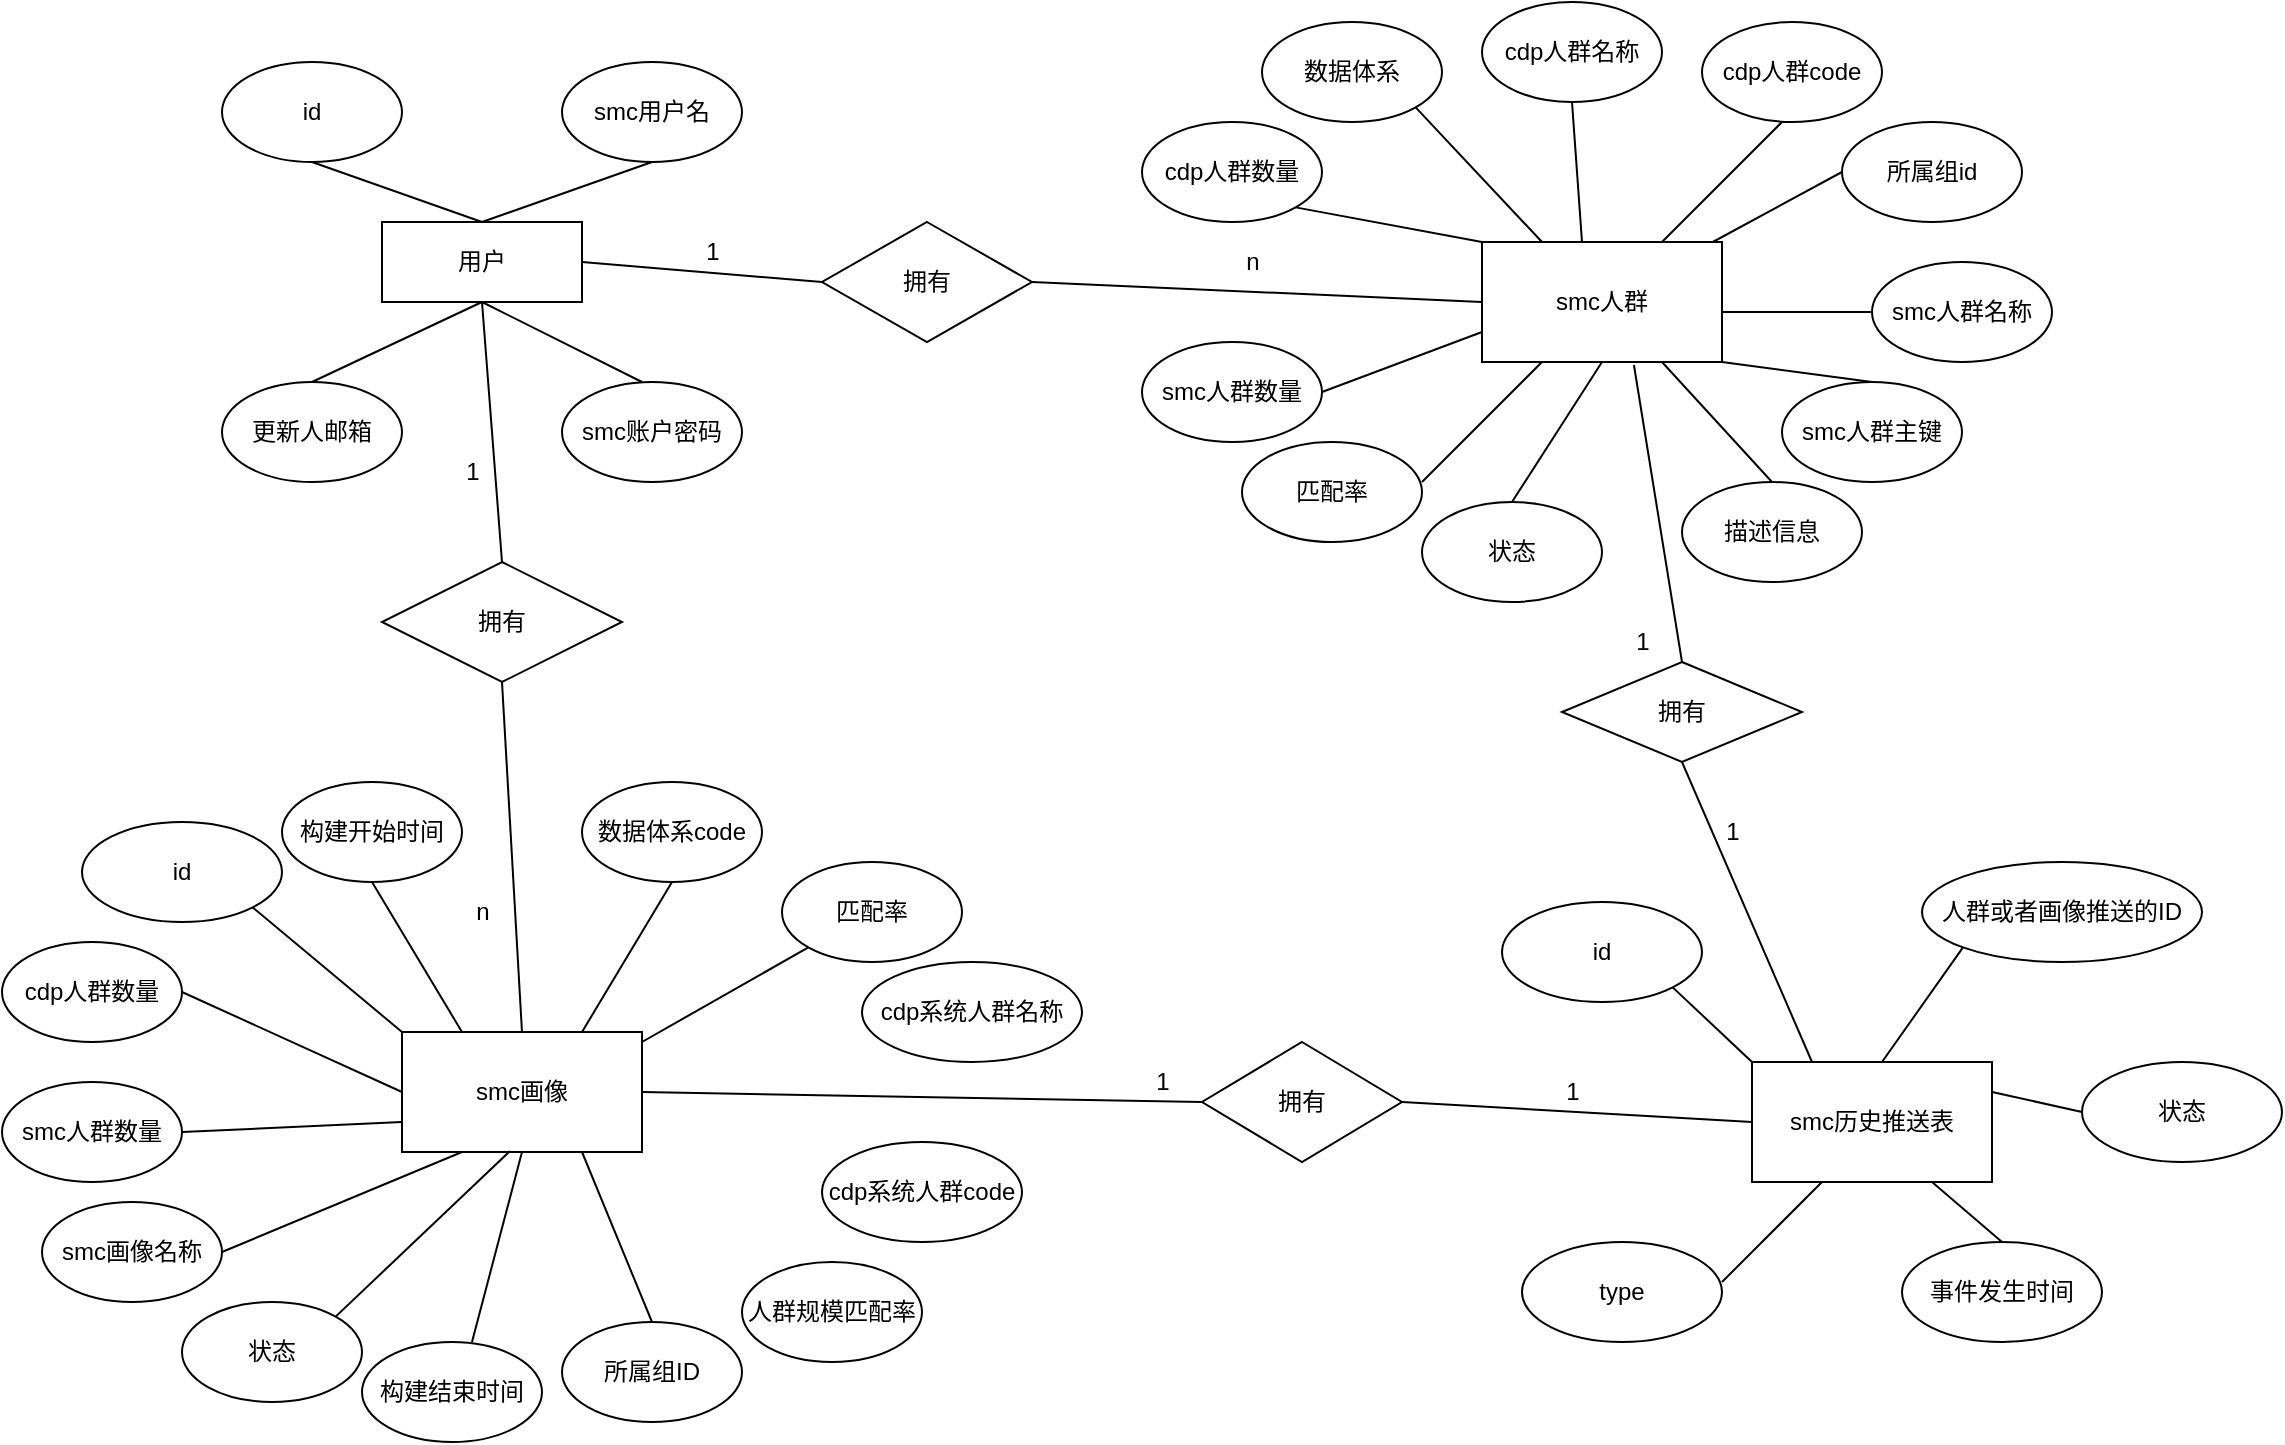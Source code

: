 <mxfile version="20.5.1" type="github">
  <diagram id="-Xi5xI4LJipwFWlXeyZj" name="第 1 页">
    <mxGraphModel dx="1378" dy="721" grid="0" gridSize="10" guides="1" tooltips="1" connect="1" arrows="1" fold="1" page="1" pageScale="1" pageWidth="1700" pageHeight="1100" math="0" shadow="0">
      <root>
        <mxCell id="0" />
        <mxCell id="1" parent="0" />
        <mxCell id="IjMlEGA6C4cZhFkMJeuD-1" value="用户" style="rounded=0;whiteSpace=wrap;html=1;" vertex="1" parent="1">
          <mxGeometry x="200" y="280" width="100" height="40" as="geometry" />
        </mxCell>
        <mxCell id="IjMlEGA6C4cZhFkMJeuD-2" value="id" style="ellipse;whiteSpace=wrap;html=1;" vertex="1" parent="1">
          <mxGeometry x="120" y="200" width="90" height="50" as="geometry" />
        </mxCell>
        <mxCell id="IjMlEGA6C4cZhFkMJeuD-3" value="smc用户名" style="ellipse;whiteSpace=wrap;html=1;" vertex="1" parent="1">
          <mxGeometry x="290" y="200" width="90" height="50" as="geometry" />
        </mxCell>
        <mxCell id="IjMlEGA6C4cZhFkMJeuD-4" value="smc账户密码" style="ellipse;whiteSpace=wrap;html=1;" vertex="1" parent="1">
          <mxGeometry x="290" y="360" width="90" height="50" as="geometry" />
        </mxCell>
        <mxCell id="IjMlEGA6C4cZhFkMJeuD-5" value="更新人邮箱" style="ellipse;whiteSpace=wrap;html=1;" vertex="1" parent="1">
          <mxGeometry x="120" y="360" width="90" height="50" as="geometry" />
        </mxCell>
        <mxCell id="IjMlEGA6C4cZhFkMJeuD-6" value="数据体系" style="ellipse;whiteSpace=wrap;html=1;" vertex="1" parent="1">
          <mxGeometry x="640" y="180" width="90" height="50" as="geometry" />
        </mxCell>
        <mxCell id="IjMlEGA6C4cZhFkMJeuD-7" value="smc人群" style="rounded=0;whiteSpace=wrap;html=1;" vertex="1" parent="1">
          <mxGeometry x="750" y="290" width="120" height="60" as="geometry" />
        </mxCell>
        <mxCell id="IjMlEGA6C4cZhFkMJeuD-8" value="cdp人群名称" style="ellipse;whiteSpace=wrap;html=1;" vertex="1" parent="1">
          <mxGeometry x="750" y="170" width="90" height="50" as="geometry" />
        </mxCell>
        <mxCell id="IjMlEGA6C4cZhFkMJeuD-9" value="cdp人群code" style="ellipse;whiteSpace=wrap;html=1;" vertex="1" parent="1">
          <mxGeometry x="860" y="180" width="90" height="50" as="geometry" />
        </mxCell>
        <mxCell id="IjMlEGA6C4cZhFkMJeuD-10" value="所属组id" style="ellipse;whiteSpace=wrap;html=1;" vertex="1" parent="1">
          <mxGeometry x="930" y="230" width="90" height="50" as="geometry" />
        </mxCell>
        <mxCell id="IjMlEGA6C4cZhFkMJeuD-11" value="smc人群数量" style="ellipse;whiteSpace=wrap;html=1;" vertex="1" parent="1">
          <mxGeometry x="580" y="340" width="90" height="50" as="geometry" />
        </mxCell>
        <mxCell id="IjMlEGA6C4cZhFkMJeuD-12" value="smc人群名称" style="ellipse;whiteSpace=wrap;html=1;" vertex="1" parent="1">
          <mxGeometry x="945" y="300" width="90" height="50" as="geometry" />
        </mxCell>
        <mxCell id="IjMlEGA6C4cZhFkMJeuD-13" value="cdp人群数量" style="ellipse;whiteSpace=wrap;html=1;" vertex="1" parent="1">
          <mxGeometry x="580" y="230" width="90" height="50" as="geometry" />
        </mxCell>
        <mxCell id="IjMlEGA6C4cZhFkMJeuD-14" value="smc人群主键" style="ellipse;whiteSpace=wrap;html=1;" vertex="1" parent="1">
          <mxGeometry x="900" y="360" width="90" height="50" as="geometry" />
        </mxCell>
        <mxCell id="IjMlEGA6C4cZhFkMJeuD-15" value="匹配率" style="ellipse;whiteSpace=wrap;html=1;" vertex="1" parent="1">
          <mxGeometry x="630" y="390" width="90" height="50" as="geometry" />
        </mxCell>
        <mxCell id="IjMlEGA6C4cZhFkMJeuD-17" value="状态" style="ellipse;whiteSpace=wrap;html=1;" vertex="1" parent="1">
          <mxGeometry x="720" y="420" width="90" height="50" as="geometry" />
        </mxCell>
        <mxCell id="IjMlEGA6C4cZhFkMJeuD-18" value="描述信息" style="ellipse;whiteSpace=wrap;html=1;" vertex="1" parent="1">
          <mxGeometry x="850" y="410" width="90" height="50" as="geometry" />
        </mxCell>
        <mxCell id="IjMlEGA6C4cZhFkMJeuD-19" value="smc画像" style="rounded=0;whiteSpace=wrap;html=1;" vertex="1" parent="1">
          <mxGeometry x="210" y="685" width="120" height="60" as="geometry" />
        </mxCell>
        <mxCell id="IjMlEGA6C4cZhFkMJeuD-20" value="id" style="ellipse;whiteSpace=wrap;html=1;" vertex="1" parent="1">
          <mxGeometry x="50" y="580" width="100" height="50" as="geometry" />
        </mxCell>
        <mxCell id="IjMlEGA6C4cZhFkMJeuD-21" value="数据体系code" style="ellipse;whiteSpace=wrap;html=1;" vertex="1" parent="1">
          <mxGeometry x="300" y="560" width="90" height="50" as="geometry" />
        </mxCell>
        <mxCell id="IjMlEGA6C4cZhFkMJeuD-22" value="cdp系统人群名称" style="ellipse;whiteSpace=wrap;html=1;" vertex="1" parent="1">
          <mxGeometry x="440" y="650" width="110" height="50" as="geometry" />
        </mxCell>
        <mxCell id="IjMlEGA6C4cZhFkMJeuD-23" value="cdp系统人群code" style="ellipse;whiteSpace=wrap;html=1;" vertex="1" parent="1">
          <mxGeometry x="420" y="740" width="100" height="50" as="geometry" />
        </mxCell>
        <mxCell id="IjMlEGA6C4cZhFkMJeuD-24" value="所属组ID" style="ellipse;whiteSpace=wrap;html=1;" vertex="1" parent="1">
          <mxGeometry x="290" y="830" width="90" height="50" as="geometry" />
        </mxCell>
        <mxCell id="IjMlEGA6C4cZhFkMJeuD-25" value="smc画像名称" style="ellipse;whiteSpace=wrap;html=1;" vertex="1" parent="1">
          <mxGeometry x="30" y="770" width="90" height="50" as="geometry" />
        </mxCell>
        <mxCell id="IjMlEGA6C4cZhFkMJeuD-26" value="cdp人群数量" style="ellipse;whiteSpace=wrap;html=1;" vertex="1" parent="1">
          <mxGeometry x="10" y="640" width="90" height="50" as="geometry" />
        </mxCell>
        <mxCell id="IjMlEGA6C4cZhFkMJeuD-27" value="smc人群数量" style="ellipse;whiteSpace=wrap;html=1;" vertex="1" parent="1">
          <mxGeometry x="10" y="710" width="90" height="50" as="geometry" />
        </mxCell>
        <mxCell id="IjMlEGA6C4cZhFkMJeuD-28" value="匹配率&lt;span style=&quot;color: rgba(0, 0, 0, 0); font-family: monospace; font-size: 0px; text-align: start;&quot;&gt;%3CmxGraphModel%3E%3Croot%3E%3CmxCell%20id%3D%220%22%2F%3E%3CmxCell%20id%3D%221%22%20parent%3D%220%22%2F%3E%3CmxCell%20id%3D%222%22%20value%3D%22%22%20style%3D%22ellipse%3BwhiteSpace%3Dwrap%3Bhtml%3D1%3B%22%20vertex%3D%221%22%20parent%3D%221%22%3E%3CmxGeometry%20x%3D%22500%22%20y%3D%22120%22%20width%3D%2290%22%20height%3D%2250%22%20as%3D%22geometry%22%2F%3E%3C%2FmxCell%3E%3C%2Froot%3E%3C%2FmxGraphModel%3E&lt;/span&gt;" style="ellipse;whiteSpace=wrap;html=1;" vertex="1" parent="1">
          <mxGeometry x="400" y="600" width="90" height="50" as="geometry" />
        </mxCell>
        <mxCell id="IjMlEGA6C4cZhFkMJeuD-29" value="人群规模匹配率" style="ellipse;whiteSpace=wrap;html=1;" vertex="1" parent="1">
          <mxGeometry x="380" y="800" width="90" height="50" as="geometry" />
        </mxCell>
        <mxCell id="IjMlEGA6C4cZhFkMJeuD-30" value="状态" style="ellipse;whiteSpace=wrap;html=1;" vertex="1" parent="1">
          <mxGeometry x="100" y="820" width="90" height="50" as="geometry" />
        </mxCell>
        <mxCell id="IjMlEGA6C4cZhFkMJeuD-31" value="构建开始时间" style="ellipse;whiteSpace=wrap;html=1;" vertex="1" parent="1">
          <mxGeometry x="150" y="560" width="90" height="50" as="geometry" />
        </mxCell>
        <mxCell id="IjMlEGA6C4cZhFkMJeuD-32" value="构建结束时间" style="ellipse;whiteSpace=wrap;html=1;" vertex="1" parent="1">
          <mxGeometry x="190" y="840" width="90" height="50" as="geometry" />
        </mxCell>
        <mxCell id="IjMlEGA6C4cZhFkMJeuD-33" value="smc历史推送表" style="rounded=0;whiteSpace=wrap;html=1;" vertex="1" parent="1">
          <mxGeometry x="885" y="700" width="120" height="60" as="geometry" />
        </mxCell>
        <mxCell id="IjMlEGA6C4cZhFkMJeuD-34" value="id" style="ellipse;whiteSpace=wrap;html=1;" vertex="1" parent="1">
          <mxGeometry x="760" y="620" width="100" height="50" as="geometry" />
        </mxCell>
        <mxCell id="IjMlEGA6C4cZhFkMJeuD-35" value="人群或者画像推送的ID" style="ellipse;whiteSpace=wrap;html=1;" vertex="1" parent="1">
          <mxGeometry x="970" y="600" width="140" height="50" as="geometry" />
        </mxCell>
        <mxCell id="IjMlEGA6C4cZhFkMJeuD-36" value="type" style="ellipse;whiteSpace=wrap;html=1;" vertex="1" parent="1">
          <mxGeometry x="770" y="790" width="100" height="50" as="geometry" />
        </mxCell>
        <mxCell id="IjMlEGA6C4cZhFkMJeuD-37" value="状态" style="ellipse;whiteSpace=wrap;html=1;" vertex="1" parent="1">
          <mxGeometry x="1050" y="700" width="100" height="50" as="geometry" />
        </mxCell>
        <mxCell id="IjMlEGA6C4cZhFkMJeuD-38" value="事件发生时间" style="ellipse;whiteSpace=wrap;html=1;" vertex="1" parent="1">
          <mxGeometry x="960" y="790" width="100" height="50" as="geometry" />
        </mxCell>
        <mxCell id="IjMlEGA6C4cZhFkMJeuD-40" value="" style="endArrow=none;html=1;rounded=0;entryX=0.5;entryY=1;entryDx=0;entryDy=0;" edge="1" parent="1" target="IjMlEGA6C4cZhFkMJeuD-3">
          <mxGeometry width="50" height="50" relative="1" as="geometry">
            <mxPoint x="250" y="280" as="sourcePoint" />
            <mxPoint x="300" y="230" as="targetPoint" />
          </mxGeometry>
        </mxCell>
        <mxCell id="IjMlEGA6C4cZhFkMJeuD-42" value="" style="endArrow=none;html=1;rounded=0;entryX=0.5;entryY=1;entryDx=0;entryDy=0;exitX=0.5;exitY=0;exitDx=0;exitDy=0;" edge="1" parent="1" source="IjMlEGA6C4cZhFkMJeuD-1" target="IjMlEGA6C4cZhFkMJeuD-2">
          <mxGeometry width="50" height="50" relative="1" as="geometry">
            <mxPoint x="160" y="300" as="sourcePoint" />
            <mxPoint x="210" y="250" as="targetPoint" />
          </mxGeometry>
        </mxCell>
        <mxCell id="IjMlEGA6C4cZhFkMJeuD-43" value="" style="endArrow=none;html=1;rounded=0;entryX=0.5;entryY=1;entryDx=0;entryDy=0;exitX=0.5;exitY=0;exitDx=0;exitDy=0;" edge="1" parent="1" source="IjMlEGA6C4cZhFkMJeuD-5" target="IjMlEGA6C4cZhFkMJeuD-1">
          <mxGeometry width="50" height="50" relative="1" as="geometry">
            <mxPoint x="210" y="370" as="sourcePoint" />
            <mxPoint x="260" y="320" as="targetPoint" />
          </mxGeometry>
        </mxCell>
        <mxCell id="IjMlEGA6C4cZhFkMJeuD-44" value="" style="endArrow=none;html=1;rounded=0;entryX=0.5;entryY=1;entryDx=0;entryDy=0;" edge="1" parent="1" target="IjMlEGA6C4cZhFkMJeuD-1">
          <mxGeometry width="50" height="50" relative="1" as="geometry">
            <mxPoint x="330" y="360" as="sourcePoint" />
            <mxPoint x="380" y="310" as="targetPoint" />
          </mxGeometry>
        </mxCell>
        <mxCell id="IjMlEGA6C4cZhFkMJeuD-45" value="拥有" style="rhombus;whiteSpace=wrap;html=1;" vertex="1" parent="1">
          <mxGeometry x="200" y="450" width="120" height="60" as="geometry" />
        </mxCell>
        <mxCell id="IjMlEGA6C4cZhFkMJeuD-46" value="" style="endArrow=none;html=1;rounded=0;" edge="1" parent="1">
          <mxGeometry width="50" height="50" relative="1" as="geometry">
            <mxPoint x="260" y="450" as="sourcePoint" />
            <mxPoint x="250" y="320" as="targetPoint" />
          </mxGeometry>
        </mxCell>
        <mxCell id="IjMlEGA6C4cZhFkMJeuD-47" value="" style="endArrow=none;html=1;rounded=0;exitX=0.5;exitY=0;exitDx=0;exitDy=0;" edge="1" parent="1" source="IjMlEGA6C4cZhFkMJeuD-19">
          <mxGeometry width="50" height="50" relative="1" as="geometry">
            <mxPoint x="210" y="560" as="sourcePoint" />
            <mxPoint x="260" y="510" as="targetPoint" />
          </mxGeometry>
        </mxCell>
        <mxCell id="IjMlEGA6C4cZhFkMJeuD-48" value="1" style="text;html=1;align=center;verticalAlign=middle;resizable=0;points=[];autosize=1;strokeColor=none;fillColor=none;" vertex="1" parent="1">
          <mxGeometry x="230" y="390" width="30" height="30" as="geometry" />
        </mxCell>
        <mxCell id="IjMlEGA6C4cZhFkMJeuD-49" value="n" style="text;html=1;align=center;verticalAlign=middle;resizable=0;points=[];autosize=1;strokeColor=none;fillColor=none;" vertex="1" parent="1">
          <mxGeometry x="235" y="610" width="30" height="30" as="geometry" />
        </mxCell>
        <mxCell id="IjMlEGA6C4cZhFkMJeuD-51" value="拥有" style="rhombus;whiteSpace=wrap;html=1;" vertex="1" parent="1">
          <mxGeometry x="420" y="280" width="105" height="60" as="geometry" />
        </mxCell>
        <mxCell id="IjMlEGA6C4cZhFkMJeuD-52" value="" style="endArrow=none;html=1;rounded=0;entryX=0.5;entryY=1;entryDx=0;entryDy=0;" edge="1" parent="1" target="IjMlEGA6C4cZhFkMJeuD-8">
          <mxGeometry width="50" height="50" relative="1" as="geometry">
            <mxPoint x="800" y="290" as="sourcePoint" />
            <mxPoint x="850" y="240" as="targetPoint" />
          </mxGeometry>
        </mxCell>
        <mxCell id="IjMlEGA6C4cZhFkMJeuD-54" value="" style="endArrow=none;html=1;rounded=0;" edge="1" parent="1">
          <mxGeometry width="50" height="50" relative="1" as="geometry">
            <mxPoint x="300" y="300" as="sourcePoint" />
            <mxPoint x="420" y="310" as="targetPoint" />
          </mxGeometry>
        </mxCell>
        <mxCell id="IjMlEGA6C4cZhFkMJeuD-55" value="" style="endArrow=none;html=1;rounded=0;entryX=0;entryY=0.5;entryDx=0;entryDy=0;" edge="1" parent="1" target="IjMlEGA6C4cZhFkMJeuD-7">
          <mxGeometry width="50" height="50" relative="1" as="geometry">
            <mxPoint x="525" y="310" as="sourcePoint" />
            <mxPoint x="575" y="260" as="targetPoint" />
          </mxGeometry>
        </mxCell>
        <mxCell id="IjMlEGA6C4cZhFkMJeuD-56" value="1" style="text;html=1;align=center;verticalAlign=middle;resizable=0;points=[];autosize=1;strokeColor=none;fillColor=none;" vertex="1" parent="1">
          <mxGeometry x="350" y="280" width="30" height="30" as="geometry" />
        </mxCell>
        <mxCell id="IjMlEGA6C4cZhFkMJeuD-57" value="n" style="text;html=1;align=center;verticalAlign=middle;resizable=0;points=[];autosize=1;strokeColor=none;fillColor=none;" vertex="1" parent="1">
          <mxGeometry x="620" y="285" width="30" height="30" as="geometry" />
        </mxCell>
        <mxCell id="IjMlEGA6C4cZhFkMJeuD-58" value="" style="endArrow=none;html=1;rounded=0;entryX=1;entryY=1;entryDx=0;entryDy=0;exitX=0.25;exitY=0;exitDx=0;exitDy=0;" edge="1" parent="1" source="IjMlEGA6C4cZhFkMJeuD-7" target="IjMlEGA6C4cZhFkMJeuD-6">
          <mxGeometry width="50" height="50" relative="1" as="geometry">
            <mxPoint x="700" y="280" as="sourcePoint" />
            <mxPoint x="750" y="230" as="targetPoint" />
          </mxGeometry>
        </mxCell>
        <mxCell id="IjMlEGA6C4cZhFkMJeuD-59" value="" style="endArrow=none;html=1;rounded=0;exitX=1;exitY=1;exitDx=0;exitDy=0;entryX=0;entryY=0;entryDx=0;entryDy=0;" edge="1" parent="1" source="IjMlEGA6C4cZhFkMJeuD-13" target="IjMlEGA6C4cZhFkMJeuD-7">
          <mxGeometry width="50" height="50" relative="1" as="geometry">
            <mxPoint x="670" y="320" as="sourcePoint" />
            <mxPoint x="720" y="270" as="targetPoint" />
          </mxGeometry>
        </mxCell>
        <mxCell id="IjMlEGA6C4cZhFkMJeuD-60" value="" style="endArrow=none;html=1;rounded=0;exitX=0.75;exitY=0;exitDx=0;exitDy=0;" edge="1" parent="1" source="IjMlEGA6C4cZhFkMJeuD-7">
          <mxGeometry width="50" height="50" relative="1" as="geometry">
            <mxPoint x="850" y="280" as="sourcePoint" />
            <mxPoint x="900" y="230" as="targetPoint" />
          </mxGeometry>
        </mxCell>
        <mxCell id="IjMlEGA6C4cZhFkMJeuD-63" value="" style="endArrow=none;html=1;rounded=0;entryX=0;entryY=0.5;entryDx=0;entryDy=0;" edge="1" parent="1" source="IjMlEGA6C4cZhFkMJeuD-7" target="IjMlEGA6C4cZhFkMJeuD-10">
          <mxGeometry width="50" height="50" relative="1" as="geometry">
            <mxPoint x="930" y="320" as="sourcePoint" />
            <mxPoint x="980" y="270" as="targetPoint" />
          </mxGeometry>
        </mxCell>
        <mxCell id="IjMlEGA6C4cZhFkMJeuD-64" value="" style="endArrow=none;html=1;rounded=0;exitX=1;exitY=0.5;exitDx=0;exitDy=0;entryX=0;entryY=0.75;entryDx=0;entryDy=0;" edge="1" parent="1" source="IjMlEGA6C4cZhFkMJeuD-11" target="IjMlEGA6C4cZhFkMJeuD-7">
          <mxGeometry width="50" height="50" relative="1" as="geometry">
            <mxPoint x="670" y="380" as="sourcePoint" />
            <mxPoint x="720" y="330" as="targetPoint" />
          </mxGeometry>
        </mxCell>
        <mxCell id="IjMlEGA6C4cZhFkMJeuD-65" value="" style="endArrow=none;html=1;rounded=0;entryX=0.25;entryY=1;entryDx=0;entryDy=0;" edge="1" parent="1" target="IjMlEGA6C4cZhFkMJeuD-7">
          <mxGeometry width="50" height="50" relative="1" as="geometry">
            <mxPoint x="720" y="410" as="sourcePoint" />
            <mxPoint x="770" y="360" as="targetPoint" />
          </mxGeometry>
        </mxCell>
        <mxCell id="IjMlEGA6C4cZhFkMJeuD-66" value="" style="endArrow=none;html=1;rounded=0;entryX=0.5;entryY=1;entryDx=0;entryDy=0;exitX=0.5;exitY=0;exitDx=0;exitDy=0;" edge="1" parent="1" source="IjMlEGA6C4cZhFkMJeuD-17" target="IjMlEGA6C4cZhFkMJeuD-7">
          <mxGeometry width="50" height="50" relative="1" as="geometry">
            <mxPoint x="785" y="420" as="sourcePoint" />
            <mxPoint x="835" y="370" as="targetPoint" />
          </mxGeometry>
        </mxCell>
        <mxCell id="IjMlEGA6C4cZhFkMJeuD-67" value="" style="endArrow=none;html=1;rounded=0;entryX=0;entryY=0.5;entryDx=0;entryDy=0;" edge="1" parent="1" target="IjMlEGA6C4cZhFkMJeuD-12">
          <mxGeometry width="50" height="50" relative="1" as="geometry">
            <mxPoint x="870" y="325" as="sourcePoint" />
            <mxPoint x="920" y="275" as="targetPoint" />
          </mxGeometry>
        </mxCell>
        <mxCell id="IjMlEGA6C4cZhFkMJeuD-68" value="" style="endArrow=none;html=1;rounded=0;entryX=0.75;entryY=1;entryDx=0;entryDy=0;exitX=0.5;exitY=0;exitDx=0;exitDy=0;" edge="1" parent="1" source="IjMlEGA6C4cZhFkMJeuD-18" target="IjMlEGA6C4cZhFkMJeuD-7">
          <mxGeometry width="50" height="50" relative="1" as="geometry">
            <mxPoint x="840" y="400" as="sourcePoint" />
            <mxPoint x="890" y="350" as="targetPoint" />
          </mxGeometry>
        </mxCell>
        <mxCell id="IjMlEGA6C4cZhFkMJeuD-69" value="" style="endArrow=none;html=1;rounded=0;entryX=0.5;entryY=0;entryDx=0;entryDy=0;" edge="1" parent="1" target="IjMlEGA6C4cZhFkMJeuD-14">
          <mxGeometry width="50" height="50" relative="1" as="geometry">
            <mxPoint x="870" y="350" as="sourcePoint" />
            <mxPoint x="920" y="300" as="targetPoint" />
          </mxGeometry>
        </mxCell>
        <mxCell id="IjMlEGA6C4cZhFkMJeuD-70" value="拥有" style="rhombus;whiteSpace=wrap;html=1;" vertex="1" parent="1">
          <mxGeometry x="610" y="690" width="100" height="60" as="geometry" />
        </mxCell>
        <mxCell id="IjMlEGA6C4cZhFkMJeuD-72" value="" style="endArrow=none;html=1;rounded=0;exitX=1;exitY=0.5;exitDx=0;exitDy=0;entryX=0;entryY=0.5;entryDx=0;entryDy=0;" edge="1" parent="1" source="IjMlEGA6C4cZhFkMJeuD-19" target="IjMlEGA6C4cZhFkMJeuD-70">
          <mxGeometry width="50" height="50" relative="1" as="geometry">
            <mxPoint x="370" y="740" as="sourcePoint" />
            <mxPoint x="420" y="690" as="targetPoint" />
          </mxGeometry>
        </mxCell>
        <mxCell id="IjMlEGA6C4cZhFkMJeuD-73" value="" style="endArrow=none;html=1;rounded=0;exitX=1;exitY=0.5;exitDx=0;exitDy=0;entryX=0;entryY=0.5;entryDx=0;entryDy=0;" edge="1" parent="1" source="IjMlEGA6C4cZhFkMJeuD-70" target="IjMlEGA6C4cZhFkMJeuD-33">
          <mxGeometry width="50" height="50" relative="1" as="geometry">
            <mxPoint x="750" y="750" as="sourcePoint" />
            <mxPoint x="800" y="700" as="targetPoint" />
          </mxGeometry>
        </mxCell>
        <mxCell id="IjMlEGA6C4cZhFkMJeuD-74" value="1" style="text;html=1;align=center;verticalAlign=middle;resizable=0;points=[];autosize=1;strokeColor=none;fillColor=none;" vertex="1" parent="1">
          <mxGeometry x="575" y="695" width="30" height="30" as="geometry" />
        </mxCell>
        <mxCell id="IjMlEGA6C4cZhFkMJeuD-75" value="1" style="text;html=1;align=center;verticalAlign=middle;resizable=0;points=[];autosize=1;strokeColor=none;fillColor=none;" vertex="1" parent="1">
          <mxGeometry x="780" y="700" width="30" height="30" as="geometry" />
        </mxCell>
        <mxCell id="IjMlEGA6C4cZhFkMJeuD-76" value="" style="endArrow=none;html=1;rounded=0;entryX=0.5;entryY=1;entryDx=0;entryDy=0;exitX=0.25;exitY=0;exitDx=0;exitDy=0;" edge="1" parent="1" source="IjMlEGA6C4cZhFkMJeuD-19" target="IjMlEGA6C4cZhFkMJeuD-31">
          <mxGeometry width="50" height="50" relative="1" as="geometry">
            <mxPoint x="230" y="680" as="sourcePoint" />
            <mxPoint x="260" y="620" as="targetPoint" />
          </mxGeometry>
        </mxCell>
        <mxCell id="IjMlEGA6C4cZhFkMJeuD-77" value="" style="endArrow=none;html=1;rounded=0;entryX=0.633;entryY=1.025;entryDx=0;entryDy=0;entryPerimeter=0;" edge="1" parent="1" target="IjMlEGA6C4cZhFkMJeuD-7">
          <mxGeometry width="50" height="50" relative="1" as="geometry">
            <mxPoint x="850" y="500" as="sourcePoint" />
            <mxPoint x="730" y="500" as="targetPoint" />
          </mxGeometry>
        </mxCell>
        <mxCell id="IjMlEGA6C4cZhFkMJeuD-78" value="拥有" style="rhombus;whiteSpace=wrap;html=1;" vertex="1" parent="1">
          <mxGeometry x="790" y="500" width="120" height="50" as="geometry" />
        </mxCell>
        <mxCell id="IjMlEGA6C4cZhFkMJeuD-79" value="" style="endArrow=none;html=1;rounded=0;entryX=0.5;entryY=1;entryDx=0;entryDy=0;exitX=0.25;exitY=0;exitDx=0;exitDy=0;" edge="1" parent="1" source="IjMlEGA6C4cZhFkMJeuD-33" target="IjMlEGA6C4cZhFkMJeuD-78">
          <mxGeometry width="50" height="50" relative="1" as="geometry">
            <mxPoint x="680" y="550" as="sourcePoint" />
            <mxPoint x="730" y="500" as="targetPoint" />
          </mxGeometry>
        </mxCell>
        <mxCell id="IjMlEGA6C4cZhFkMJeuD-80" value="1" style="text;html=1;align=center;verticalAlign=middle;resizable=0;points=[];autosize=1;strokeColor=none;fillColor=none;" vertex="1" parent="1">
          <mxGeometry x="815" y="475" width="30" height="30" as="geometry" />
        </mxCell>
        <mxCell id="IjMlEGA6C4cZhFkMJeuD-81" value="1" style="text;html=1;align=center;verticalAlign=middle;resizable=0;points=[];autosize=1;strokeColor=none;fillColor=none;" vertex="1" parent="1">
          <mxGeometry x="860" y="570" width="30" height="30" as="geometry" />
        </mxCell>
        <mxCell id="IjMlEGA6C4cZhFkMJeuD-82" value="" style="endArrow=none;html=1;rounded=0;entryX=1;entryY=1;entryDx=0;entryDy=0;exitX=0;exitY=0;exitDx=0;exitDy=0;" edge="1" parent="1" source="IjMlEGA6C4cZhFkMJeuD-19" target="IjMlEGA6C4cZhFkMJeuD-20">
          <mxGeometry width="50" height="50" relative="1" as="geometry">
            <mxPoint x="130" y="680" as="sourcePoint" />
            <mxPoint x="180" y="630" as="targetPoint" />
          </mxGeometry>
        </mxCell>
        <mxCell id="IjMlEGA6C4cZhFkMJeuD-83" value="" style="endArrow=none;html=1;rounded=0;exitX=1;exitY=0.5;exitDx=0;exitDy=0;entryX=0;entryY=0.5;entryDx=0;entryDy=0;" edge="1" parent="1" source="IjMlEGA6C4cZhFkMJeuD-26" target="IjMlEGA6C4cZhFkMJeuD-19">
          <mxGeometry width="50" height="50" relative="1" as="geometry">
            <mxPoint x="130" y="730" as="sourcePoint" />
            <mxPoint x="180" y="680" as="targetPoint" />
          </mxGeometry>
        </mxCell>
        <mxCell id="IjMlEGA6C4cZhFkMJeuD-84" value="" style="endArrow=none;html=1;rounded=0;exitX=1;exitY=0.5;exitDx=0;exitDy=0;entryX=0;entryY=0.75;entryDx=0;entryDy=0;" edge="1" parent="1" source="IjMlEGA6C4cZhFkMJeuD-27" target="IjMlEGA6C4cZhFkMJeuD-19">
          <mxGeometry width="50" height="50" relative="1" as="geometry">
            <mxPoint x="140" y="780" as="sourcePoint" />
            <mxPoint x="190" y="730" as="targetPoint" />
          </mxGeometry>
        </mxCell>
        <mxCell id="IjMlEGA6C4cZhFkMJeuD-85" value="" style="endArrow=none;html=1;rounded=0;exitX=1;exitY=0.5;exitDx=0;exitDy=0;entryX=0.25;entryY=1;entryDx=0;entryDy=0;" edge="1" parent="1" source="IjMlEGA6C4cZhFkMJeuD-25" target="IjMlEGA6C4cZhFkMJeuD-19">
          <mxGeometry width="50" height="50" relative="1" as="geometry">
            <mxPoint x="140" y="810" as="sourcePoint" />
            <mxPoint x="230" y="750" as="targetPoint" />
          </mxGeometry>
        </mxCell>
        <mxCell id="IjMlEGA6C4cZhFkMJeuD-86" value="" style="endArrow=none;html=1;rounded=0;exitX=1;exitY=0;exitDx=0;exitDy=0;entryX=0.45;entryY=0.992;entryDx=0;entryDy=0;entryPerimeter=0;" edge="1" parent="1" source="IjMlEGA6C4cZhFkMJeuD-30" target="IjMlEGA6C4cZhFkMJeuD-19">
          <mxGeometry width="50" height="50" relative="1" as="geometry">
            <mxPoint x="190" y="830" as="sourcePoint" />
            <mxPoint x="240" y="780" as="targetPoint" />
          </mxGeometry>
        </mxCell>
        <mxCell id="IjMlEGA6C4cZhFkMJeuD-87" value="" style="endArrow=none;html=1;rounded=0;entryX=0.5;entryY=1;entryDx=0;entryDy=0;" edge="1" parent="1" target="IjMlEGA6C4cZhFkMJeuD-19">
          <mxGeometry width="50" height="50" relative="1" as="geometry">
            <mxPoint x="245" y="840" as="sourcePoint" />
            <mxPoint x="295" y="790" as="targetPoint" />
          </mxGeometry>
        </mxCell>
        <mxCell id="IjMlEGA6C4cZhFkMJeuD-88" value="" style="endArrow=none;html=1;rounded=0;entryX=0.75;entryY=1;entryDx=0;entryDy=0;exitX=0.5;exitY=0;exitDx=0;exitDy=0;" edge="1" parent="1" source="IjMlEGA6C4cZhFkMJeuD-24" target="IjMlEGA6C4cZhFkMJeuD-19">
          <mxGeometry width="50" height="50" relative="1" as="geometry">
            <mxPoint x="310" y="820" as="sourcePoint" />
            <mxPoint x="360" y="770" as="targetPoint" />
          </mxGeometry>
        </mxCell>
        <mxCell id="IjMlEGA6C4cZhFkMJeuD-89" value="" style="endArrow=none;html=1;rounded=0;entryX=0.5;entryY=1;entryDx=0;entryDy=0;" edge="1" parent="1" target="IjMlEGA6C4cZhFkMJeuD-21">
          <mxGeometry width="50" height="50" relative="1" as="geometry">
            <mxPoint x="300" y="685" as="sourcePoint" />
            <mxPoint x="350" y="635" as="targetPoint" />
          </mxGeometry>
        </mxCell>
        <mxCell id="IjMlEGA6C4cZhFkMJeuD-90" value="" style="endArrow=none;html=1;rounded=0;entryX=0;entryY=1;entryDx=0;entryDy=0;" edge="1" parent="1" target="IjMlEGA6C4cZhFkMJeuD-28">
          <mxGeometry width="50" height="50" relative="1" as="geometry">
            <mxPoint x="330" y="690" as="sourcePoint" />
            <mxPoint x="380" y="640" as="targetPoint" />
          </mxGeometry>
        </mxCell>
        <mxCell id="IjMlEGA6C4cZhFkMJeuD-91" value="" style="endArrow=none;html=1;rounded=0;" edge="1" parent="1">
          <mxGeometry width="50" height="50" relative="1" as="geometry">
            <mxPoint x="870" y="810" as="sourcePoint" />
            <mxPoint x="920" y="760" as="targetPoint" />
          </mxGeometry>
        </mxCell>
        <mxCell id="IjMlEGA6C4cZhFkMJeuD-92" value="" style="endArrow=none;html=1;rounded=0;entryX=0;entryY=0;entryDx=0;entryDy=0;exitX=1;exitY=1;exitDx=0;exitDy=0;" edge="1" parent="1" source="IjMlEGA6C4cZhFkMJeuD-34" target="IjMlEGA6C4cZhFkMJeuD-33">
          <mxGeometry width="50" height="50" relative="1" as="geometry">
            <mxPoint x="850" y="720" as="sourcePoint" />
            <mxPoint x="900" y="670" as="targetPoint" />
          </mxGeometry>
        </mxCell>
        <mxCell id="IjMlEGA6C4cZhFkMJeuD-93" value="" style="endArrow=none;html=1;rounded=0;entryX=0;entryY=1;entryDx=0;entryDy=0;" edge="1" parent="1" target="IjMlEGA6C4cZhFkMJeuD-35">
          <mxGeometry width="50" height="50" relative="1" as="geometry">
            <mxPoint x="950" y="700" as="sourcePoint" />
            <mxPoint x="1010" y="650" as="targetPoint" />
          </mxGeometry>
        </mxCell>
        <mxCell id="IjMlEGA6C4cZhFkMJeuD-94" value="" style="endArrow=none;html=1;rounded=0;entryX=0;entryY=0.5;entryDx=0;entryDy=0;exitX=1;exitY=0.25;exitDx=0;exitDy=0;" edge="1" parent="1" source="IjMlEGA6C4cZhFkMJeuD-33" target="IjMlEGA6C4cZhFkMJeuD-37">
          <mxGeometry width="50" height="50" relative="1" as="geometry">
            <mxPoint x="1020" y="730" as="sourcePoint" />
            <mxPoint x="1070" y="680" as="targetPoint" />
          </mxGeometry>
        </mxCell>
        <mxCell id="IjMlEGA6C4cZhFkMJeuD-95" value="" style="endArrow=none;html=1;rounded=0;entryX=0.75;entryY=1;entryDx=0;entryDy=0;" edge="1" parent="1" target="IjMlEGA6C4cZhFkMJeuD-33">
          <mxGeometry width="50" height="50" relative="1" as="geometry">
            <mxPoint x="1010" y="790" as="sourcePoint" />
            <mxPoint x="1070" y="750" as="targetPoint" />
          </mxGeometry>
        </mxCell>
      </root>
    </mxGraphModel>
  </diagram>
</mxfile>
